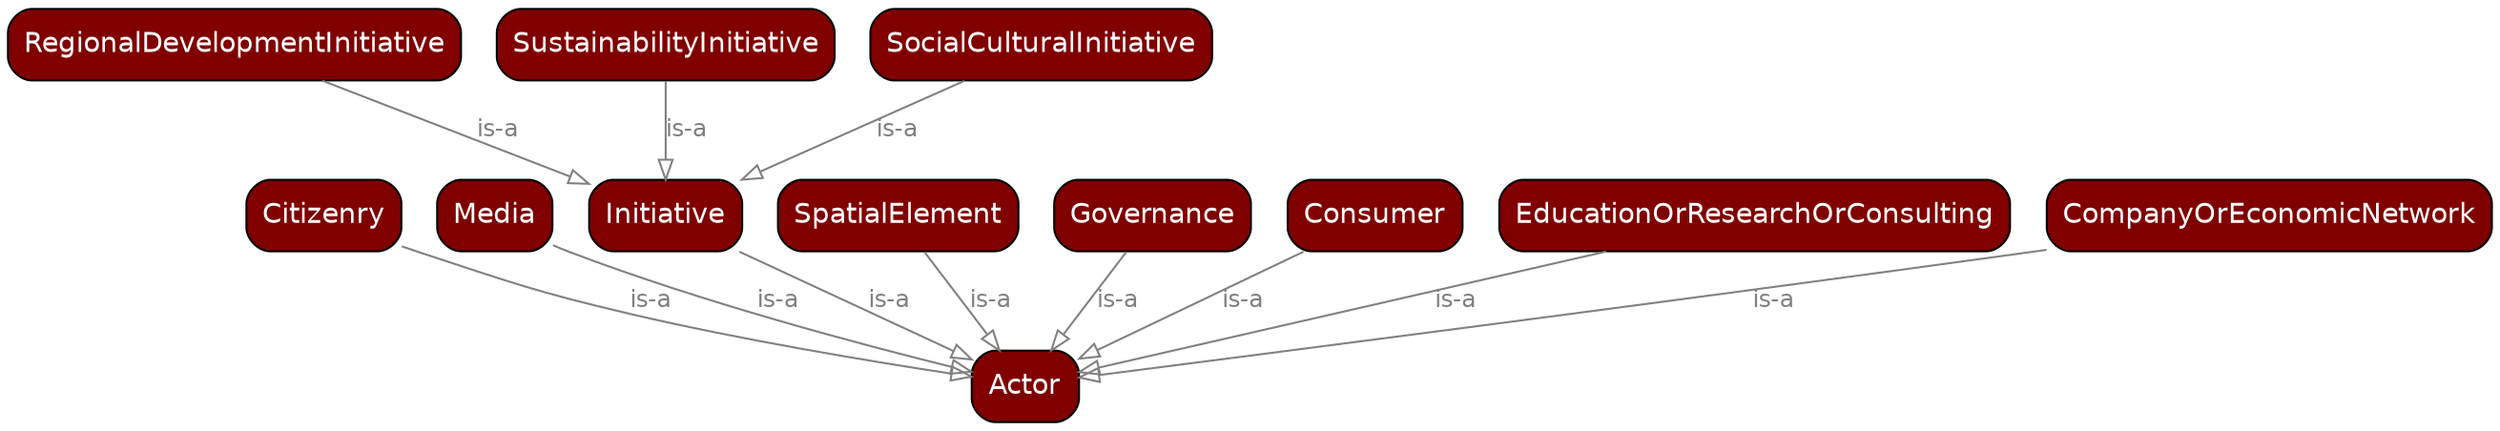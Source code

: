 digraph G {
  node [shape = Mrecord, fontsize = 14, style = filled, fontname = Helvetica];
  edge [color = "#1000D0", fontcolor = "#1000D0", fontsize = 12, labelfontcolor = "#1000D0", labelfontname = Helvetica, fontname = Helvetica];
  "<http://www.glamurs.eu/ontologies/2016/TBOX/bottom-up/sna-roe#Citizenry>" [fillcolor = "#800000", fontcolor = "#FFFFFF", label = Citizenry];
  "<http://www.glamurs.eu/ontologies/2016/TBOX/bottom-up/sna-roe#Actor>" [fillcolor = "#800000", fontcolor = "#FFFFFF", label = Actor];
  "<http://www.glamurs.eu/ontologies/2016/TBOX/bottom-up/sna-roe#Media>" [fillcolor = "#800000", fontcolor = "#FFFFFF", label = Media];
  "<http://www.glamurs.eu/ontologies/2016/TBOX/bottom-up/sna-roe#Initiative>" [fillcolor = "#800000", fontcolor = "#FFFFFF", label = Initiative];
  "<http://www.glamurs.eu/ontologies/2016/TBOX/bottom-up/sna-roe#SpatialElement>" [fillcolor = "#800000", fontcolor = "#FFFFFF", label = SpatialElement];
  "<http://www.glamurs.eu/ontologies/2016/TBOX/bottom-up/sna-roe#Governance>" [fillcolor = "#800000", fontcolor = "#FFFFFF", label = Governance];
  "<http://www.glamurs.eu/ontologies/2016/TBOX/bottom-up/sna-roe#Consumer>" [fillcolor = "#800000", fontcolor = "#FFFFFF", label = Consumer];
  "<http://www.glamurs.eu/ontologies/2016/TBOX/bottom-up/sna-roe#RegionalDevelopmentInitiative>" [fillcolor = "#800000", fontcolor = "#FFFFFF", label = RegionalDevelopmentInitiative];
  "<http://www.glamurs.eu/ontologies/2016/TBOX/bottom-up/sna-roe#EducationOrResearchOrConsulting>" [fillcolor = "#800000", fontcolor = "#FFFFFF", label = EducationOrResearchOrConsulting];
  "<http://www.glamurs.eu/ontologies/2016/TBOX/bottom-up/sna-roe#SustainabilityInitiative>" [fillcolor = "#800000", fontcolor = "#FFFFFF", label = SustainabilityInitiative];
  "<http://www.glamurs.eu/ontologies/2016/TBOX/bottom-up/sna-roe#CompanyOrEconomicNetwork>" [fillcolor = "#800000", fontcolor = "#FFFFFF", label = CompanyOrEconomicNetwork];
  "<http://www.glamurs.eu/ontologies/2016/TBOX/bottom-up/sna-roe#SocialCulturalInitiative>" [fillcolor = "#800000", fontcolor = "#FFFFFF", label = SocialCulturalInitiative];
  "<http://www.glamurs.eu/ontologies/2016/TBOX/bottom-up/sna-roe#SustainabilityInitiative>" -> "<http://www.glamurs.eu/ontologies/2016/TBOX/bottom-up/sna-roe#Initiative>" [color = "#808080", fontcolor = "#808080", arrowhead = empty, label = "is-a"];
  "<http://www.glamurs.eu/ontologies/2016/TBOX/bottom-up/sna-roe#SocialCulturalInitiative>" -> "<http://www.glamurs.eu/ontologies/2016/TBOX/bottom-up/sna-roe#Initiative>" [color = "#808080", fontcolor = "#808080", arrowhead = empty, label = "is-a"];
  "<http://www.glamurs.eu/ontologies/2016/TBOX/bottom-up/sna-roe#Governance>" -> "<http://www.glamurs.eu/ontologies/2016/TBOX/bottom-up/sna-roe#Actor>" [color = "#808080", fontcolor = "#808080", arrowhead = empty, label = "is-a"];
  "<http://www.glamurs.eu/ontologies/2016/TBOX/bottom-up/sna-roe#Initiative>" -> "<http://www.glamurs.eu/ontologies/2016/TBOX/bottom-up/sna-roe#Actor>" [color = "#808080", fontcolor = "#808080", arrowhead = empty, label = "is-a"];
  "<http://www.glamurs.eu/ontologies/2016/TBOX/bottom-up/sna-roe#CompanyOrEconomicNetwork>" -> "<http://www.glamurs.eu/ontologies/2016/TBOX/bottom-up/sna-roe#Actor>" [color = "#808080", fontcolor = "#808080", arrowhead = empty, label = "is-a"];
  "<http://www.glamurs.eu/ontologies/2016/TBOX/bottom-up/sna-roe#Media>" -> "<http://www.glamurs.eu/ontologies/2016/TBOX/bottom-up/sna-roe#Actor>" [color = "#808080", fontcolor = "#808080", arrowhead = empty, label = "is-a"];
  "<http://www.glamurs.eu/ontologies/2016/TBOX/bottom-up/sna-roe#RegionalDevelopmentInitiative>" -> "<http://www.glamurs.eu/ontologies/2016/TBOX/bottom-up/sna-roe#Initiative>" [color = "#808080", fontcolor = "#808080", arrowhead = empty, label = "is-a"];
  "<http://www.glamurs.eu/ontologies/2016/TBOX/bottom-up/sna-roe#Consumer>" -> "<http://www.glamurs.eu/ontologies/2016/TBOX/bottom-up/sna-roe#Actor>" [color = "#808080", fontcolor = "#808080", arrowhead = empty, label = "is-a"];
  "<http://www.glamurs.eu/ontologies/2016/TBOX/bottom-up/sna-roe#SpatialElement>" -> "<http://www.glamurs.eu/ontologies/2016/TBOX/bottom-up/sna-roe#Actor>" [color = "#808080", fontcolor = "#808080", arrowhead = empty, label = "is-a"];
  "<http://www.glamurs.eu/ontologies/2016/TBOX/bottom-up/sna-roe#Citizenry>" -> "<http://www.glamurs.eu/ontologies/2016/TBOX/bottom-up/sna-roe#Actor>" [color = "#808080", fontcolor = "#808080", arrowhead = empty, label = "is-a"];
  "<http://www.glamurs.eu/ontologies/2016/TBOX/bottom-up/sna-roe#EducationOrResearchOrConsulting>" -> "<http://www.glamurs.eu/ontologies/2016/TBOX/bottom-up/sna-roe#Actor>" [color = "#808080", fontcolor = "#808080", arrowhead = empty, label = "is-a"];
}

